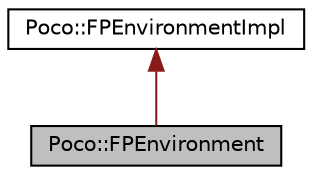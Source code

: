 digraph "Poco::FPEnvironment"
{
 // LATEX_PDF_SIZE
  edge [fontname="Helvetica",fontsize="10",labelfontname="Helvetica",labelfontsize="10"];
  node [fontname="Helvetica",fontsize="10",shape=record];
  Node1 [label="Poco::FPEnvironment",height=0.2,width=0.4,color="black", fillcolor="grey75", style="filled", fontcolor="black",tooltip=" "];
  Node2 -> Node1 [dir="back",color="firebrick4",fontsize="10",style="solid"];
  Node2 [label="Poco::FPEnvironmentImpl",height=0.2,width=0.4,color="black", fillcolor="white", style="filled",URL="$classPoco_1_1FPEnvironmentImpl.html",tooltip=" "];
}

